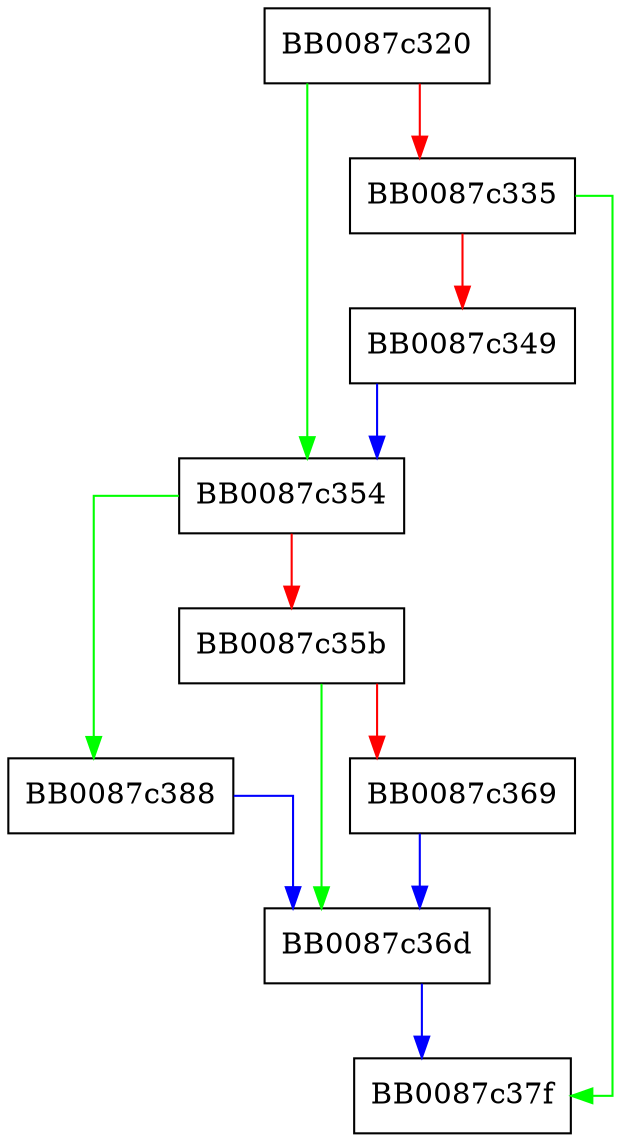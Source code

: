 digraph _IO_switch_to_wget_mode {
  node [shape="box"];
  graph [splines=ortho];
  BB0087c320 -> BB0087c354 [color="green"];
  BB0087c320 -> BB0087c335 [color="red"];
  BB0087c335 -> BB0087c37f [color="green"];
  BB0087c335 -> BB0087c349 [color="red"];
  BB0087c349 -> BB0087c354 [color="blue"];
  BB0087c354 -> BB0087c388 [color="green"];
  BB0087c354 -> BB0087c35b [color="red"];
  BB0087c35b -> BB0087c36d [color="green"];
  BB0087c35b -> BB0087c369 [color="red"];
  BB0087c369 -> BB0087c36d [color="blue"];
  BB0087c36d -> BB0087c37f [color="blue"];
  BB0087c388 -> BB0087c36d [color="blue"];
}
